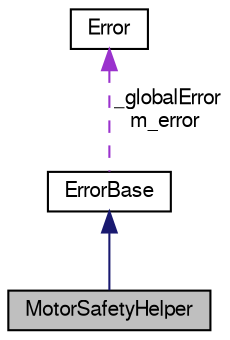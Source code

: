 digraph "MotorSafetyHelper"
{
  bgcolor="transparent";
  edge [fontname="FreeSans",fontsize="10",labelfontname="FreeSans",labelfontsize="10"];
  node [fontname="FreeSans",fontsize="10",shape=record];
  Node1 [label="MotorSafetyHelper",height=0.2,width=0.4,color="black", fillcolor="grey75", style="filled" fontcolor="black"];
  Node2 -> Node1 [dir="back",color="midnightblue",fontsize="10",style="solid",fontname="FreeSans"];
  Node2 [label="ErrorBase",height=0.2,width=0.4,color="black",URL="$class_error_base.html"];
  Node3 -> Node2 [dir="back",color="darkorchid3",fontsize="10",style="dashed",label=" _globalError\nm_error" ,fontname="FreeSans"];
  Node3 [label="Error",height=0.2,width=0.4,color="black",URL="$class_error.html"];
}
